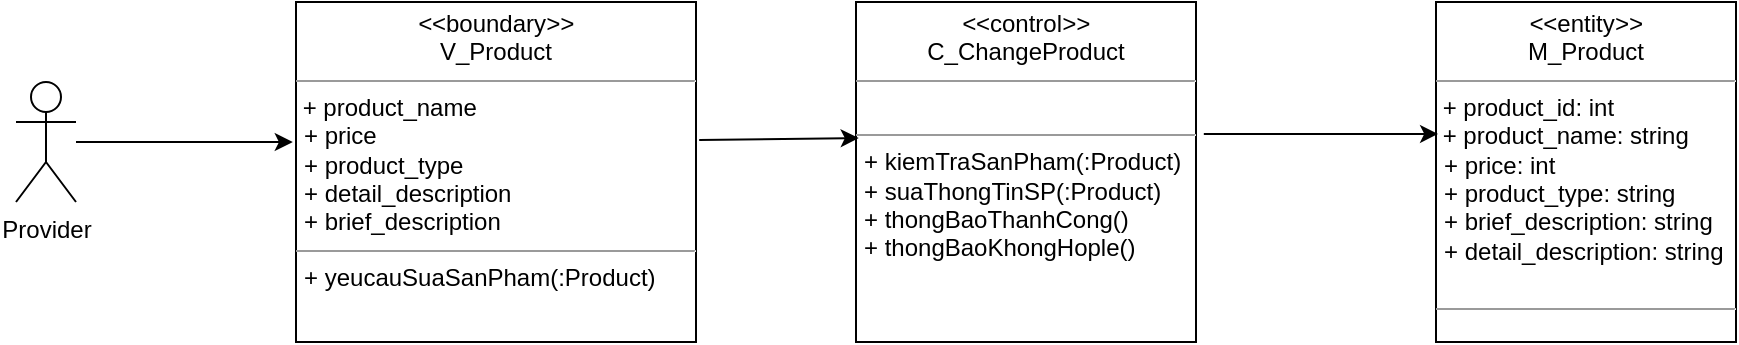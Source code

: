 <mxfile version="14.0.4" type="github">
  <diagram id="vo4pxGQF4mkmxWFb1wrV" name="Page-1">
    <mxGraphModel dx="1038" dy="500" grid="1" gridSize="10" guides="1" tooltips="1" connect="1" arrows="1" fold="1" page="1" pageScale="1" pageWidth="827" pageHeight="1169" math="0" shadow="0">
      <root>
        <mxCell id="0" />
        <mxCell id="1" parent="0" />
        <mxCell id="bvOYz8Wux1vd-rKvj6Pw-1" value="Provider" style="shape=umlActor;verticalLabelPosition=bottom;verticalAlign=top;html=1;" parent="1" vertex="1">
          <mxGeometry x="60" y="280" width="30" height="60" as="geometry" />
        </mxCell>
        <mxCell id="bvOYz8Wux1vd-rKvj6Pw-5" value="&lt;p style=&quot;margin: 0px ; margin-top: 4px ; text-align: center&quot;&gt;&lt;i&gt;&amp;lt;&lt;/i&gt;&amp;lt;boundary&lt;i&gt;&amp;gt;&amp;gt;&lt;/i&gt;&lt;br&gt;V_Product&lt;/p&gt;&lt;hr size=&quot;1&quot;&gt;&amp;nbsp;+ product_name&lt;br&gt;&lt;p style=&quot;margin: 0px ; margin-left: 4px&quot;&gt;+ price&lt;br&gt;&lt;/p&gt;&lt;p style=&quot;margin: 0px ; margin-left: 4px&quot;&gt;+ product_type&lt;br&gt;&lt;/p&gt;&lt;p style=&quot;margin: 0px ; margin-left: 4px&quot;&gt;+ detail_description&lt;br&gt;&lt;/p&gt;&lt;p style=&quot;margin: 0px ; margin-left: 4px&quot;&gt;+ brief_description&lt;br&gt;&lt;/p&gt;&lt;hr size=&quot;1&quot;&gt;&lt;p style=&quot;margin: 0px ; margin-left: 4px&quot;&gt;+ yeucauSuaSanPham(:Product)&lt;br&gt;&lt;/p&gt;" style="verticalAlign=top;align=left;overflow=fill;fontSize=12;fontFamily=Helvetica;html=1;" parent="1" vertex="1">
          <mxGeometry x="200" y="240" width="200" height="170" as="geometry" />
        </mxCell>
        <mxCell id="bvOYz8Wux1vd-rKvj6Pw-6" value="&lt;p style=&quot;margin: 0px ; margin-top: 4px ; text-align: center&quot;&gt;&lt;i&gt;&amp;lt;&lt;/i&gt;&amp;lt;control&lt;i&gt;&amp;gt;&amp;gt;&lt;/i&gt;&lt;br&gt;C_ChangeProduct&lt;/p&gt;&lt;hr size=&quot;1&quot;&gt;&lt;br&gt;&lt;hr size=&quot;1&quot;&gt;&lt;p style=&quot;margin: 0px ; margin-left: 4px&quot;&gt;+ kiemTraSanPham(:Product)&lt;br&gt;&lt;/p&gt;&lt;p style=&quot;margin: 0px ; margin-left: 4px&quot;&gt;+ suaThongTinSP(:Product)&lt;/p&gt;&lt;p style=&quot;margin: 0px ; margin-left: 4px&quot;&gt;+ thongBaoThanhCong()&lt;/p&gt;&lt;p style=&quot;margin: 0px ; margin-left: 4px&quot;&gt;+ thongBaoKhongHople()&lt;/p&gt;" style="verticalAlign=top;align=left;overflow=fill;fontSize=12;fontFamily=Helvetica;html=1;" parent="1" vertex="1">
          <mxGeometry x="480" y="240" width="170" height="170" as="geometry" />
        </mxCell>
        <mxCell id="bvOYz8Wux1vd-rKvj6Pw-9" value="" style="endArrow=classic;html=1;exitX=1.008;exitY=0.406;exitDx=0;exitDy=0;exitPerimeter=0;entryX=0.008;entryY=0.4;entryDx=0;entryDy=0;entryPerimeter=0;" parent="1" source="bvOYz8Wux1vd-rKvj6Pw-5" target="bvOYz8Wux1vd-rKvj6Pw-6" edge="1">
          <mxGeometry width="50" height="50" relative="1" as="geometry">
            <mxPoint x="390" y="320" as="sourcePoint" />
            <mxPoint x="440" y="270" as="targetPoint" />
          </mxGeometry>
        </mxCell>
        <mxCell id="bvOYz8Wux1vd-rKvj6Pw-10" value="" style="endArrow=classic;html=1;entryX=-0.008;entryY=0.412;entryDx=0;entryDy=0;entryPerimeter=0;" parent="1" source="bvOYz8Wux1vd-rKvj6Pw-1" target="bvOYz8Wux1vd-rKvj6Pw-5" edge="1">
          <mxGeometry width="50" height="50" relative="1" as="geometry">
            <mxPoint x="390" y="320" as="sourcePoint" />
            <mxPoint x="440" y="270" as="targetPoint" />
          </mxGeometry>
        </mxCell>
        <mxCell id="bvOYz8Wux1vd-rKvj6Pw-11" value="&lt;p style=&quot;margin: 0px ; margin-top: 4px ; text-align: center&quot;&gt;&lt;i&gt;&amp;lt;&lt;/i&gt;&amp;lt;entity&lt;i&gt;&amp;gt;&amp;gt;&lt;/i&gt;&lt;br&gt;M_Product&lt;/p&gt;&lt;hr size=&quot;1&quot;&gt;&lt;div&gt;&amp;nbsp;+ product_id: int&lt;br&gt;&lt;/div&gt;&lt;div&gt;&amp;nbsp;+ product_name: string&lt;br&gt;&lt;/div&gt;&lt;p style=&quot;margin: 0px ; margin-left: 4px&quot;&gt;+ price: int&lt;br&gt;&lt;/p&gt;&lt;p style=&quot;margin: 0px ; margin-left: 4px&quot;&gt;+ product_type: string&lt;br&gt;&lt;/p&gt;&lt;p style=&quot;margin: 0px ; margin-left: 4px&quot;&gt;+ brief_description: string&lt;br&gt;&lt;/p&gt;&lt;p style=&quot;margin: 0px ; margin-left: 4px&quot;&gt;+ detail_description: string&lt;br&gt;&lt;/p&gt;&amp;nbsp;&lt;br&gt;&lt;hr size=&quot;1&quot;&gt;&lt;p style=&quot;margin: 0px ; margin-left: 4px&quot;&gt;&lt;br&gt;&lt;br&gt;&lt;/p&gt;" style="verticalAlign=top;align=left;overflow=fill;fontSize=12;fontFamily=Helvetica;html=1;" parent="1" vertex="1">
          <mxGeometry x="770" y="240" width="150" height="170" as="geometry" />
        </mxCell>
        <mxCell id="bvOYz8Wux1vd-rKvj6Pw-16" value="" style="endArrow=classic;html=1;exitX=1.023;exitY=0.388;exitDx=0;exitDy=0;exitPerimeter=0;entryX=0.007;entryY=0.388;entryDx=0;entryDy=0;entryPerimeter=0;" parent="1" source="bvOYz8Wux1vd-rKvj6Pw-6" target="bvOYz8Wux1vd-rKvj6Pw-11" edge="1">
          <mxGeometry width="50" height="50" relative="1" as="geometry">
            <mxPoint x="590" y="320" as="sourcePoint" />
            <mxPoint x="640" y="270" as="targetPoint" />
          </mxGeometry>
        </mxCell>
      </root>
    </mxGraphModel>
  </diagram>
</mxfile>
